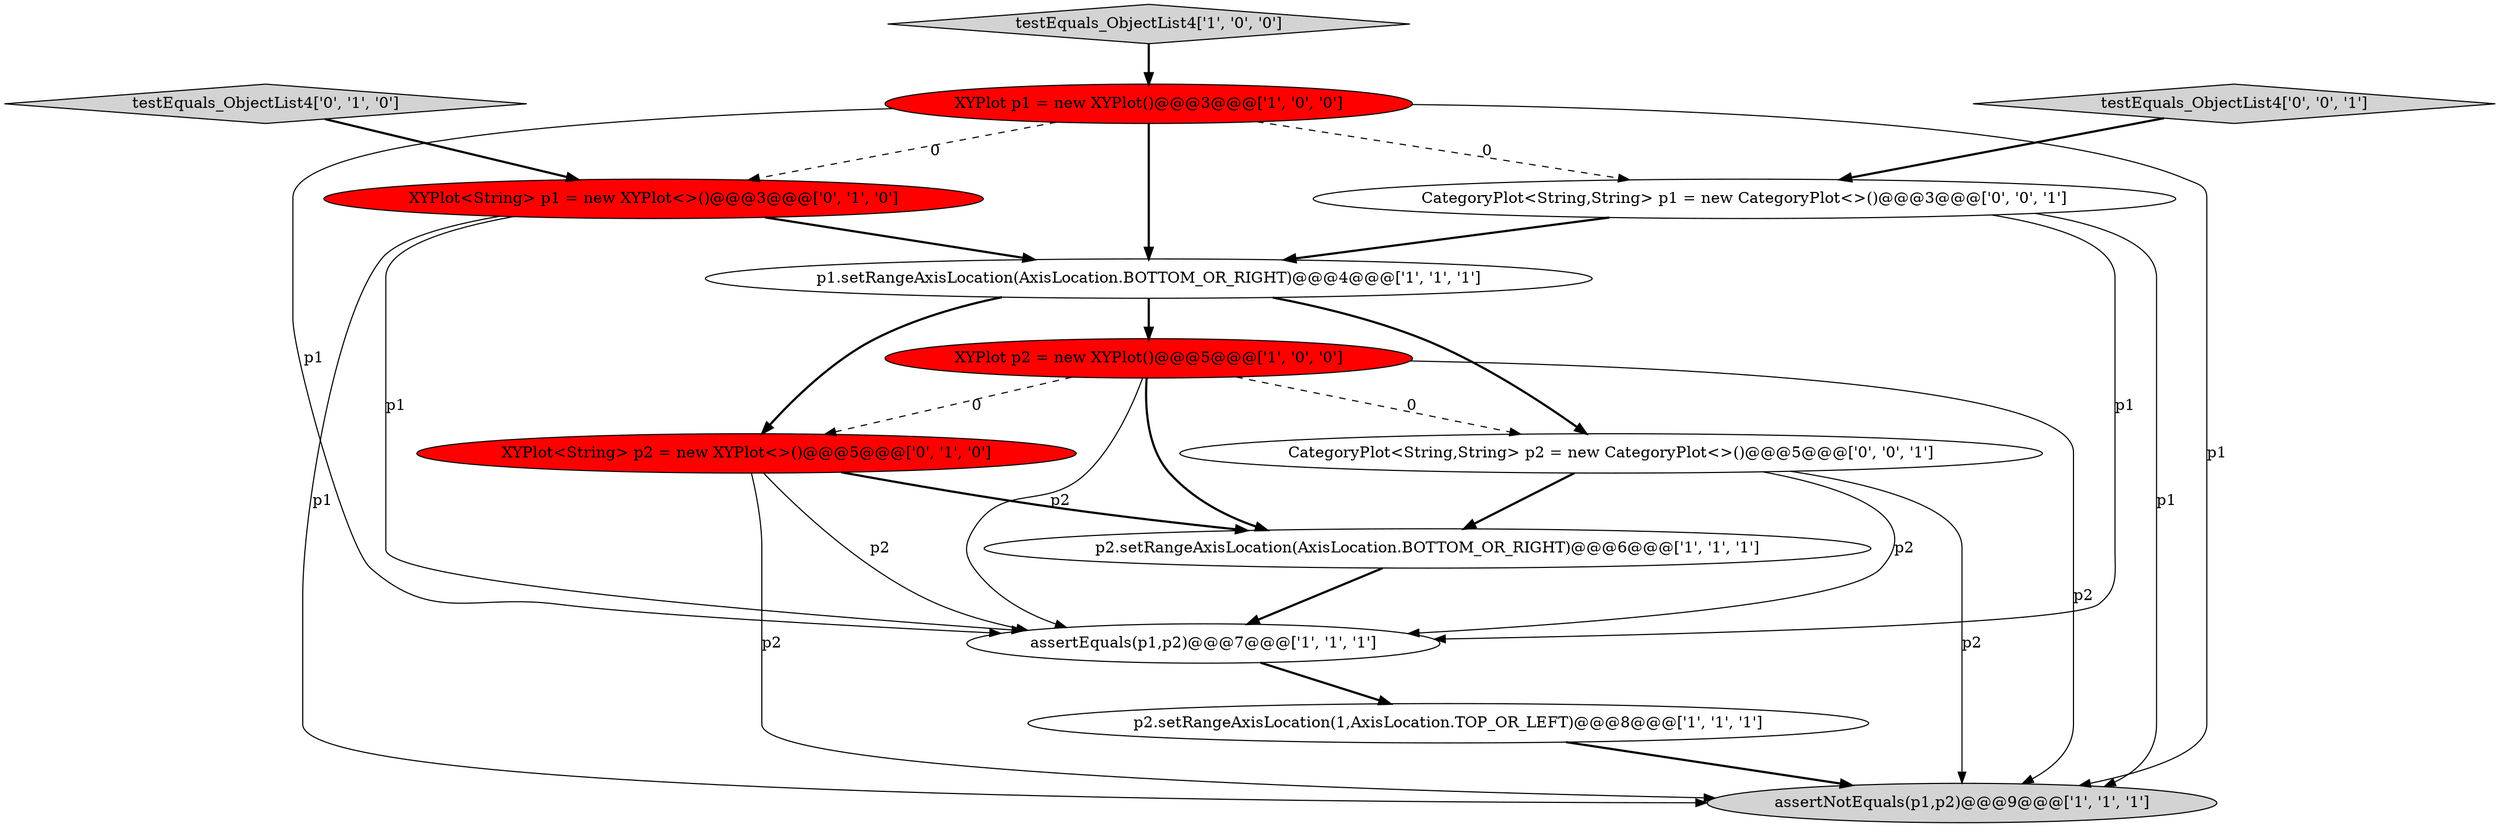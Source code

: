 digraph {
9 [style = filled, label = "XYPlot<String> p1 = new XYPlot<>()@@@3@@@['0', '1', '0']", fillcolor = red, shape = ellipse image = "AAA1AAABBB2BBB"];
8 [style = filled, label = "testEquals_ObjectList4['0', '1', '0']", fillcolor = lightgray, shape = diamond image = "AAA0AAABBB2BBB"];
0 [style = filled, label = "p2.setRangeAxisLocation(AxisLocation.BOTTOM_OR_RIGHT)@@@6@@@['1', '1', '1']", fillcolor = white, shape = ellipse image = "AAA0AAABBB1BBB"];
7 [style = filled, label = "assertNotEquals(p1,p2)@@@9@@@['1', '1', '1']", fillcolor = lightgray, shape = ellipse image = "AAA0AAABBB1BBB"];
10 [style = filled, label = "XYPlot<String> p2 = new XYPlot<>()@@@5@@@['0', '1', '0']", fillcolor = red, shape = ellipse image = "AAA1AAABBB2BBB"];
13 [style = filled, label = "CategoryPlot<String,String> p1 = new CategoryPlot<>()@@@3@@@['0', '0', '1']", fillcolor = white, shape = ellipse image = "AAA0AAABBB3BBB"];
6 [style = filled, label = "XYPlot p2 = new XYPlot()@@@5@@@['1', '0', '0']", fillcolor = red, shape = ellipse image = "AAA1AAABBB1BBB"];
11 [style = filled, label = "testEquals_ObjectList4['0', '0', '1']", fillcolor = lightgray, shape = diamond image = "AAA0AAABBB3BBB"];
12 [style = filled, label = "CategoryPlot<String,String> p2 = new CategoryPlot<>()@@@5@@@['0', '0', '1']", fillcolor = white, shape = ellipse image = "AAA0AAABBB3BBB"];
2 [style = filled, label = "assertEquals(p1,p2)@@@7@@@['1', '1', '1']", fillcolor = white, shape = ellipse image = "AAA0AAABBB1BBB"];
4 [style = filled, label = "p1.setRangeAxisLocation(AxisLocation.BOTTOM_OR_RIGHT)@@@4@@@['1', '1', '1']", fillcolor = white, shape = ellipse image = "AAA0AAABBB1BBB"];
3 [style = filled, label = "XYPlot p1 = new XYPlot()@@@3@@@['1', '0', '0']", fillcolor = red, shape = ellipse image = "AAA1AAABBB1BBB"];
5 [style = filled, label = "p2.setRangeAxisLocation(1,AxisLocation.TOP_OR_LEFT)@@@8@@@['1', '1', '1']", fillcolor = white, shape = ellipse image = "AAA0AAABBB1BBB"];
1 [style = filled, label = "testEquals_ObjectList4['1', '0', '0']", fillcolor = lightgray, shape = diamond image = "AAA0AAABBB1BBB"];
3->2 [style = solid, label="p1"];
4->10 [style = bold, label=""];
4->6 [style = bold, label=""];
9->4 [style = bold, label=""];
0->2 [style = bold, label=""];
10->7 [style = solid, label="p2"];
1->3 [style = bold, label=""];
3->7 [style = solid, label="p1"];
6->0 [style = bold, label=""];
12->2 [style = solid, label="p2"];
3->13 [style = dashed, label="0"];
12->0 [style = bold, label=""];
3->4 [style = bold, label=""];
6->2 [style = solid, label="p2"];
6->10 [style = dashed, label="0"];
6->12 [style = dashed, label="0"];
10->2 [style = solid, label="p2"];
9->7 [style = solid, label="p1"];
12->7 [style = solid, label="p2"];
3->9 [style = dashed, label="0"];
9->2 [style = solid, label="p1"];
11->13 [style = bold, label=""];
10->0 [style = bold, label=""];
8->9 [style = bold, label=""];
13->2 [style = solid, label="p1"];
4->12 [style = bold, label=""];
5->7 [style = bold, label=""];
6->7 [style = solid, label="p2"];
13->7 [style = solid, label="p1"];
2->5 [style = bold, label=""];
13->4 [style = bold, label=""];
}
